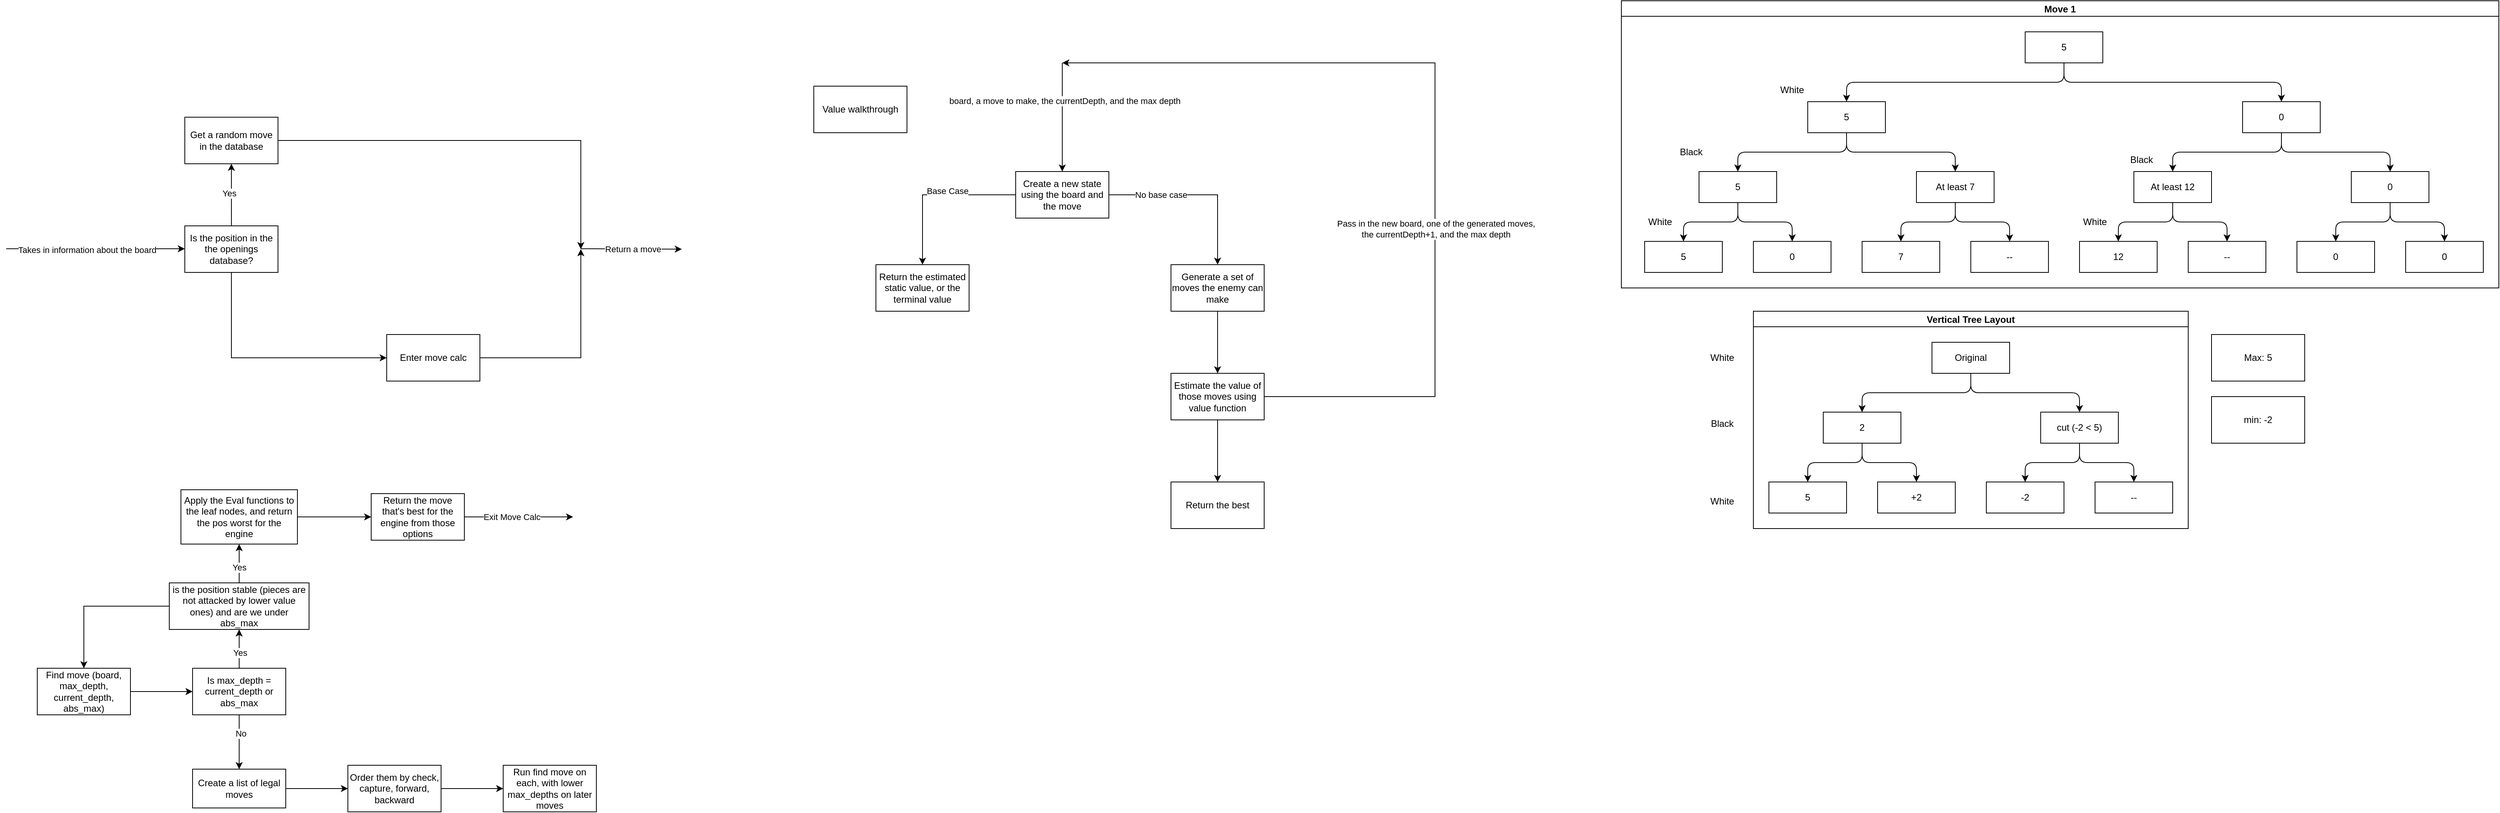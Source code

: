 <mxfile version="24.7.8">
  <diagram name="Page-1" id="EcCqTjzqST9A43YY4eaZ">
    <mxGraphModel dx="720" dy="1979" grid="1" gridSize="10" guides="1" tooltips="1" connect="1" arrows="1" fold="1" page="1" pageScale="1" pageWidth="850" pageHeight="1100" math="0" shadow="0">
      <root>
        <mxCell id="0" />
        <mxCell id="1" parent="0" />
        <mxCell id="UNiOE5RKGvsNSE8sUtjC-1" value="" style="endArrow=classic;html=1;rounded=0;entryX=0;entryY=0.5;entryDx=0;entryDy=0;" parent="1" edge="1">
          <mxGeometry width="50" height="50" relative="1" as="geometry">
            <mxPoint x="60" y="299.5" as="sourcePoint" />
            <mxPoint x="290" y="299.5" as="targetPoint" />
          </mxGeometry>
        </mxCell>
        <mxCell id="UNiOE5RKGvsNSE8sUtjC-2" value="Takes in information about the board" style="edgeLabel;html=1;align=center;verticalAlign=middle;resizable=0;points=[];" parent="UNiOE5RKGvsNSE8sUtjC-1" vertex="1" connectable="0">
          <mxGeometry x="-0.274" y="-2" relative="1" as="geometry">
            <mxPoint x="20" y="-1" as="offset" />
          </mxGeometry>
        </mxCell>
        <mxCell id="UNiOE5RKGvsNSE8sUtjC-21" value="" style="edgeStyle=orthogonalEdgeStyle;rounded=0;orthogonalLoop=1;jettySize=auto;html=1;" parent="1" source="UNiOE5RKGvsNSE8sUtjC-4" target="UNiOE5RKGvsNSE8sUtjC-20" edge="1">
          <mxGeometry relative="1" as="geometry">
            <Array as="points">
              <mxPoint x="350" y="440" />
            </Array>
          </mxGeometry>
        </mxCell>
        <mxCell id="UNiOE5RKGvsNSE8sUtjC-4" value="Is the position in the the openings database?" style="rounded=0;whiteSpace=wrap;html=1;" parent="1" vertex="1">
          <mxGeometry x="290" y="270" width="120" height="60" as="geometry" />
        </mxCell>
        <mxCell id="UNiOE5RKGvsNSE8sUtjC-7" value="" style="endArrow=classic;html=1;rounded=0;" parent="1" edge="1">
          <mxGeometry width="50" height="50" relative="1" as="geometry">
            <mxPoint x="800" y="299.5" as="sourcePoint" />
            <mxPoint x="930" y="300" as="targetPoint" />
          </mxGeometry>
        </mxCell>
        <mxCell id="UNiOE5RKGvsNSE8sUtjC-8" value="Return a move" style="edgeLabel;html=1;align=center;verticalAlign=middle;resizable=0;points=[];" parent="UNiOE5RKGvsNSE8sUtjC-7" vertex="1" connectable="0">
          <mxGeometry x="-0.274" y="-2" relative="1" as="geometry">
            <mxPoint x="20" y="-2" as="offset" />
          </mxGeometry>
        </mxCell>
        <mxCell id="UNiOE5RKGvsNSE8sUtjC-9" value="" style="endArrow=classic;html=1;rounded=0;exitX=1;exitY=0.5;exitDx=0;exitDy=0;" parent="1" source="UNiOE5RKGvsNSE8sUtjC-12" edge="1">
          <mxGeometry width="50" height="50" relative="1" as="geometry">
            <mxPoint x="570" y="280" as="sourcePoint" />
            <mxPoint x="800" y="300" as="targetPoint" />
            <Array as="points">
              <mxPoint x="800" y="160" />
            </Array>
          </mxGeometry>
        </mxCell>
        <mxCell id="UNiOE5RKGvsNSE8sUtjC-10" value="" style="endArrow=classic;html=1;rounded=0;exitX=0.5;exitY=0;exitDx=0;exitDy=0;entryX=0.5;entryY=1;entryDx=0;entryDy=0;" parent="1" source="UNiOE5RKGvsNSE8sUtjC-4" target="UNiOE5RKGvsNSE8sUtjC-12" edge="1">
          <mxGeometry width="50" height="50" relative="1" as="geometry">
            <mxPoint x="570" y="280" as="sourcePoint" />
            <mxPoint x="350" y="160" as="targetPoint" />
          </mxGeometry>
        </mxCell>
        <mxCell id="UNiOE5RKGvsNSE8sUtjC-11" value="Yes" style="edgeLabel;html=1;align=center;verticalAlign=middle;resizable=0;points=[];" parent="UNiOE5RKGvsNSE8sUtjC-10" vertex="1" connectable="0">
          <mxGeometry x="0.047" y="3" relative="1" as="geometry">
            <mxPoint as="offset" />
          </mxGeometry>
        </mxCell>
        <mxCell id="UNiOE5RKGvsNSE8sUtjC-12" value="Get a random move in the database" style="rounded=0;whiteSpace=wrap;html=1;" parent="1" vertex="1">
          <mxGeometry x="290" y="130" width="120" height="60" as="geometry" />
        </mxCell>
        <mxCell id="UNiOE5RKGvsNSE8sUtjC-59" value="" style="edgeStyle=orthogonalEdgeStyle;rounded=0;orthogonalLoop=1;jettySize=auto;html=1;" parent="1" source="UNiOE5RKGvsNSE8sUtjC-13" target="UNiOE5RKGvsNSE8sUtjC-58" edge="1">
          <mxGeometry relative="1" as="geometry" />
        </mxCell>
        <mxCell id="UNiOE5RKGvsNSE8sUtjC-13" value="Create a list of legal moves" style="rounded=0;whiteSpace=wrap;html=1;" parent="1" vertex="1">
          <mxGeometry x="300" y="970" width="120" height="50" as="geometry" />
        </mxCell>
        <mxCell id="UNiOE5RKGvsNSE8sUtjC-20" value="Enter move calc" style="whiteSpace=wrap;html=1;rounded=0;" parent="1" vertex="1">
          <mxGeometry x="550" y="410" width="120" height="60" as="geometry" />
        </mxCell>
        <mxCell id="UNiOE5RKGvsNSE8sUtjC-22" value="" style="endArrow=classic;html=1;rounded=0;exitX=1;exitY=0.5;exitDx=0;exitDy=0;" parent="1" source="UNiOE5RKGvsNSE8sUtjC-20" edge="1">
          <mxGeometry width="50" height="50" relative="1" as="geometry">
            <mxPoint x="650" y="530" as="sourcePoint" />
            <mxPoint x="800" y="300" as="targetPoint" />
            <Array as="points">
              <mxPoint x="800" y="440" />
            </Array>
          </mxGeometry>
        </mxCell>
        <mxCell id="UNiOE5RKGvsNSE8sUtjC-25" value="" style="edgeStyle=orthogonalEdgeStyle;rounded=0;orthogonalLoop=1;jettySize=auto;html=1;" parent="1" source="UNiOE5RKGvsNSE8sUtjC-23" target="UNiOE5RKGvsNSE8sUtjC-24" edge="1">
          <mxGeometry relative="1" as="geometry" />
        </mxCell>
        <mxCell id="UNiOE5RKGvsNSE8sUtjC-23" value="Find move (board, max_depth, current_depth, abs_max)" style="rounded=0;whiteSpace=wrap;html=1;" parent="1" vertex="1">
          <mxGeometry x="100" y="840" width="120" height="60" as="geometry" />
        </mxCell>
        <mxCell id="UNiOE5RKGvsNSE8sUtjC-31" value="" style="edgeStyle=orthogonalEdgeStyle;rounded=0;orthogonalLoop=1;jettySize=auto;html=1;exitX=0.5;exitY=0;exitDx=0;exitDy=0;" parent="1" source="UNiOE5RKGvsNSE8sUtjC-64" target="UNiOE5RKGvsNSE8sUtjC-26" edge="1">
          <mxGeometry relative="1" as="geometry">
            <mxPoint x="360" y="640" as="sourcePoint" />
            <Array as="points" />
          </mxGeometry>
        </mxCell>
        <mxCell id="UNiOE5RKGvsNSE8sUtjC-40" value="Yes" style="edgeLabel;html=1;align=center;verticalAlign=middle;resizable=0;points=[];" parent="UNiOE5RKGvsNSE8sUtjC-31" vertex="1" connectable="0">
          <mxGeometry x="0.458" y="-3" relative="1" as="geometry">
            <mxPoint x="-3" y="16" as="offset" />
          </mxGeometry>
        </mxCell>
        <mxCell id="UNiOE5RKGvsNSE8sUtjC-33" value="" style="edgeStyle=orthogonalEdgeStyle;rounded=0;orthogonalLoop=1;jettySize=auto;html=1;entryX=0.5;entryY=0;entryDx=0;entryDy=0;" parent="1" source="UNiOE5RKGvsNSE8sUtjC-24" target="UNiOE5RKGvsNSE8sUtjC-13" edge="1">
          <mxGeometry relative="1" as="geometry">
            <mxPoint x="360" y="980" as="targetPoint" />
          </mxGeometry>
        </mxCell>
        <mxCell id="UNiOE5RKGvsNSE8sUtjC-34" value="No" style="edgeLabel;html=1;align=center;verticalAlign=middle;resizable=0;points=[];" parent="UNiOE5RKGvsNSE8sUtjC-33" vertex="1" connectable="0">
          <mxGeometry x="-0.32" y="2" relative="1" as="geometry">
            <mxPoint as="offset" />
          </mxGeometry>
        </mxCell>
        <mxCell id="UNiOE5RKGvsNSE8sUtjC-67" value="" style="edgeStyle=orthogonalEdgeStyle;rounded=0;orthogonalLoop=1;jettySize=auto;html=1;" parent="1" source="UNiOE5RKGvsNSE8sUtjC-24" target="UNiOE5RKGvsNSE8sUtjC-64" edge="1">
          <mxGeometry relative="1" as="geometry" />
        </mxCell>
        <mxCell id="UNiOE5RKGvsNSE8sUtjC-68" value="Yes" style="edgeLabel;html=1;align=center;verticalAlign=middle;resizable=0;points=[];" parent="UNiOE5RKGvsNSE8sUtjC-67" vertex="1" connectable="0">
          <mxGeometry x="-0.184" y="-1" relative="1" as="geometry">
            <mxPoint as="offset" />
          </mxGeometry>
        </mxCell>
        <mxCell id="UNiOE5RKGvsNSE8sUtjC-24" value="Is max_depth = current_depth or abs_max" style="whiteSpace=wrap;html=1;rounded=0;" parent="1" vertex="1">
          <mxGeometry x="300" y="840" width="120" height="60" as="geometry" />
        </mxCell>
        <mxCell id="UNiOE5RKGvsNSE8sUtjC-42" value="" style="edgeStyle=orthogonalEdgeStyle;rounded=0;orthogonalLoop=1;jettySize=auto;html=1;" parent="1" source="UNiOE5RKGvsNSE8sUtjC-26" target="UNiOE5RKGvsNSE8sUtjC-41" edge="1">
          <mxGeometry relative="1" as="geometry" />
        </mxCell>
        <mxCell id="UNiOE5RKGvsNSE8sUtjC-26" value="Apply the Eval functions to the leaf nodes, and return the pos worst for the engine" style="whiteSpace=wrap;html=1;rounded=0;" parent="1" vertex="1">
          <mxGeometry x="285" y="610" width="150" height="70" as="geometry" />
        </mxCell>
        <mxCell id="UNiOE5RKGvsNSE8sUtjC-41" value="Return the move that&#39;s best for the engine from those options" style="whiteSpace=wrap;html=1;rounded=0;" parent="1" vertex="1">
          <mxGeometry x="530" y="615" width="120" height="60" as="geometry" />
        </mxCell>
        <mxCell id="UNiOE5RKGvsNSE8sUtjC-56" value="" style="endArrow=classic;html=1;rounded=0;exitX=1;exitY=0.5;exitDx=0;exitDy=0;" parent="1" source="UNiOE5RKGvsNSE8sUtjC-41" edge="1">
          <mxGeometry width="50" height="50" relative="1" as="geometry">
            <mxPoint x="570" y="725" as="sourcePoint" />
            <mxPoint x="790" y="645" as="targetPoint" />
          </mxGeometry>
        </mxCell>
        <mxCell id="UNiOE5RKGvsNSE8sUtjC-57" value="Exit Move Calc" style="edgeLabel;html=1;align=center;verticalAlign=middle;resizable=0;points=[];" parent="UNiOE5RKGvsNSE8sUtjC-56" vertex="1" connectable="0">
          <mxGeometry x="-0.131" y="-5" relative="1" as="geometry">
            <mxPoint y="-5" as="offset" />
          </mxGeometry>
        </mxCell>
        <mxCell id="UNiOE5RKGvsNSE8sUtjC-61" value="" style="edgeStyle=orthogonalEdgeStyle;rounded=0;orthogonalLoop=1;jettySize=auto;html=1;" parent="1" source="UNiOE5RKGvsNSE8sUtjC-58" target="UNiOE5RKGvsNSE8sUtjC-60" edge="1">
          <mxGeometry relative="1" as="geometry" />
        </mxCell>
        <mxCell id="UNiOE5RKGvsNSE8sUtjC-58" value="Order them by check, capture, forward, backward" style="whiteSpace=wrap;html=1;rounded=0;" parent="1" vertex="1">
          <mxGeometry x="500" y="965" width="120" height="60" as="geometry" />
        </mxCell>
        <mxCell id="UNiOE5RKGvsNSE8sUtjC-60" value="Run find move on each, with lower max_depths on later moves" style="whiteSpace=wrap;html=1;rounded=0;" parent="1" vertex="1">
          <mxGeometry x="700" y="965" width="120" height="60" as="geometry" />
        </mxCell>
        <mxCell id="UNiOE5RKGvsNSE8sUtjC-66" value="" style="edgeStyle=orthogonalEdgeStyle;rounded=0;orthogonalLoop=1;jettySize=auto;html=1;" parent="1" source="UNiOE5RKGvsNSE8sUtjC-64" target="UNiOE5RKGvsNSE8sUtjC-23" edge="1">
          <mxGeometry relative="1" as="geometry">
            <mxPoint x="220" y="760" as="targetPoint" />
          </mxGeometry>
        </mxCell>
        <mxCell id="UNiOE5RKGvsNSE8sUtjC-64" value="is the position stable (pieces are not attacked by lower value ones) and are we under abs_max" style="rounded=0;whiteSpace=wrap;html=1;" parent="1" vertex="1">
          <mxGeometry x="270" y="730" width="180" height="60" as="geometry" />
        </mxCell>
        <mxCell id="3A7OYDtG8nSPSqj9bP_V-1" value="Value walkthrough" style="rounded=0;whiteSpace=wrap;html=1;" parent="1" vertex="1">
          <mxGeometry x="1100" y="90" width="120" height="60" as="geometry" />
        </mxCell>
        <mxCell id="3A7OYDtG8nSPSqj9bP_V-2" value="" style="endArrow=classic;html=1;rounded=0;" parent="1" target="3A7OYDtG8nSPSqj9bP_V-5" edge="1">
          <mxGeometry width="50" height="50" relative="1" as="geometry">
            <mxPoint x="1420" y="60" as="sourcePoint" />
            <mxPoint x="1420" y="200" as="targetPoint" />
          </mxGeometry>
        </mxCell>
        <mxCell id="3A7OYDtG8nSPSqj9bP_V-4" value="board, a move to make, the currentDepth, and the max depth" style="edgeLabel;html=1;align=center;verticalAlign=middle;resizable=0;points=[];" parent="3A7OYDtG8nSPSqj9bP_V-2" vertex="1" connectable="0">
          <mxGeometry x="-0.309" y="3" relative="1" as="geometry">
            <mxPoint as="offset" />
          </mxGeometry>
        </mxCell>
        <mxCell id="3A7OYDtG8nSPSqj9bP_V-7" value="" style="edgeStyle=orthogonalEdgeStyle;rounded=0;orthogonalLoop=1;jettySize=auto;html=1;" parent="1" source="3A7OYDtG8nSPSqj9bP_V-5" target="3A7OYDtG8nSPSqj9bP_V-6" edge="1">
          <mxGeometry relative="1" as="geometry" />
        </mxCell>
        <mxCell id="3A7OYDtG8nSPSqj9bP_V-8" value="No base case" style="edgeLabel;html=1;align=center;verticalAlign=middle;resizable=0;points=[];" parent="3A7OYDtG8nSPSqj9bP_V-7" vertex="1" connectable="0">
          <mxGeometry x="-0.419" relative="1" as="geometry">
            <mxPoint as="offset" />
          </mxGeometry>
        </mxCell>
        <mxCell id="3A7OYDtG8nSPSqj9bP_V-17" value="" style="edgeStyle=orthogonalEdgeStyle;rounded=0;orthogonalLoop=1;jettySize=auto;html=1;" parent="1" source="3A7OYDtG8nSPSqj9bP_V-5" target="3A7OYDtG8nSPSqj9bP_V-16" edge="1">
          <mxGeometry relative="1" as="geometry" />
        </mxCell>
        <mxCell id="3A7OYDtG8nSPSqj9bP_V-18" value="Base Case" style="edgeLabel;html=1;align=center;verticalAlign=middle;resizable=0;points=[];" parent="3A7OYDtG8nSPSqj9bP_V-17" vertex="1" connectable="0">
          <mxGeometry x="-0.168" y="-5" relative="1" as="geometry">
            <mxPoint x="-1" as="offset" />
          </mxGeometry>
        </mxCell>
        <mxCell id="3A7OYDtG8nSPSqj9bP_V-5" value="Create a new state using the board and the move" style="rounded=0;whiteSpace=wrap;html=1;" parent="1" vertex="1">
          <mxGeometry x="1360" y="200" width="120" height="60" as="geometry" />
        </mxCell>
        <mxCell id="3A7OYDtG8nSPSqj9bP_V-10" value="" style="edgeStyle=orthogonalEdgeStyle;rounded=0;orthogonalLoop=1;jettySize=auto;html=1;" parent="1" source="3A7OYDtG8nSPSqj9bP_V-6" target="3A7OYDtG8nSPSqj9bP_V-9" edge="1">
          <mxGeometry relative="1" as="geometry" />
        </mxCell>
        <mxCell id="3A7OYDtG8nSPSqj9bP_V-6" value="Generate a set of moves the enemy can make" style="whiteSpace=wrap;html=1;rounded=0;" parent="1" vertex="1">
          <mxGeometry x="1560" y="320" width="120" height="60" as="geometry" />
        </mxCell>
        <mxCell id="3A7OYDtG8nSPSqj9bP_V-12" value="" style="edgeStyle=orthogonalEdgeStyle;rounded=0;orthogonalLoop=1;jettySize=auto;html=1;" parent="1" source="3A7OYDtG8nSPSqj9bP_V-9" target="3A7OYDtG8nSPSqj9bP_V-11" edge="1">
          <mxGeometry relative="1" as="geometry" />
        </mxCell>
        <mxCell id="3A7OYDtG8nSPSqj9bP_V-9" value="Estimate the value of those moves using value function" style="whiteSpace=wrap;html=1;rounded=0;" parent="1" vertex="1">
          <mxGeometry x="1560" y="460" width="120" height="60" as="geometry" />
        </mxCell>
        <mxCell id="3A7OYDtG8nSPSqj9bP_V-11" value="Return the best" style="whiteSpace=wrap;html=1;rounded=0;" parent="1" vertex="1">
          <mxGeometry x="1560" y="600" width="120" height="60" as="geometry" />
        </mxCell>
        <mxCell id="3A7OYDtG8nSPSqj9bP_V-13" value="" style="endArrow=classic;html=1;rounded=0;exitX=1;exitY=0.5;exitDx=0;exitDy=0;" parent="1" source="3A7OYDtG8nSPSqj9bP_V-9" edge="1">
          <mxGeometry width="50" height="50" relative="1" as="geometry">
            <mxPoint x="1590" y="340" as="sourcePoint" />
            <mxPoint x="1420" y="60" as="targetPoint" />
            <Array as="points">
              <mxPoint x="1900" y="490" />
              <mxPoint x="1900" y="60" />
            </Array>
          </mxGeometry>
        </mxCell>
        <mxCell id="3A7OYDtG8nSPSqj9bP_V-14" value="Pass in the new board, one of the generated moves, &lt;br&gt;the currentDepth+1, and the max depth" style="edgeLabel;html=1;align=center;verticalAlign=middle;resizable=0;points=[];" parent="3A7OYDtG8nSPSqj9bP_V-13" vertex="1" connectable="0">
          <mxGeometry x="-0.228" y="-1" relative="1" as="geometry">
            <mxPoint as="offset" />
          </mxGeometry>
        </mxCell>
        <mxCell id="3A7OYDtG8nSPSqj9bP_V-16" value="Return the estimated static value, or the terminal value" style="whiteSpace=wrap;html=1;rounded=0;" parent="1" vertex="1">
          <mxGeometry x="1180" y="320" width="120" height="60" as="geometry" />
        </mxCell>
        <mxCell id="T3eyEYoGH2rqzPt-XpOh-43" value="Move 1" style="swimlane;startSize=20;horizontal=1;childLayout=treeLayout;horizontalTree=0;sortEdges=1;resizable=0;containerType=tree;fontSize=12;" vertex="1" parent="1">
          <mxGeometry x="2140" y="-20" width="1130" height="370" as="geometry" />
        </mxCell>
        <mxCell id="T3eyEYoGH2rqzPt-XpOh-44" value="5" style="whiteSpace=wrap;html=1;" vertex="1" parent="T3eyEYoGH2rqzPt-XpOh-43">
          <mxGeometry x="520" y="40" width="100" height="40" as="geometry" />
        </mxCell>
        <mxCell id="T3eyEYoGH2rqzPt-XpOh-45" value="5" style="whiteSpace=wrap;html=1;" vertex="1" parent="T3eyEYoGH2rqzPt-XpOh-43">
          <mxGeometry x="240" y="130" width="100" height="40" as="geometry" />
        </mxCell>
        <mxCell id="T3eyEYoGH2rqzPt-XpOh-46" value="" style="edgeStyle=elbowEdgeStyle;elbow=vertical;html=1;rounded=1;curved=0;sourcePerimeterSpacing=0;targetPerimeterSpacing=0;startSize=6;endSize=6;" edge="1" parent="T3eyEYoGH2rqzPt-XpOh-43" source="T3eyEYoGH2rqzPt-XpOh-44" target="T3eyEYoGH2rqzPt-XpOh-45">
          <mxGeometry relative="1" as="geometry" />
        </mxCell>
        <mxCell id="T3eyEYoGH2rqzPt-XpOh-47" value="0" style="whiteSpace=wrap;html=1;" vertex="1" parent="T3eyEYoGH2rqzPt-XpOh-43">
          <mxGeometry x="800" y="130" width="100" height="40" as="geometry" />
        </mxCell>
        <mxCell id="T3eyEYoGH2rqzPt-XpOh-48" value="" style="edgeStyle=elbowEdgeStyle;elbow=vertical;html=1;rounded=1;curved=0;sourcePerimeterSpacing=0;targetPerimeterSpacing=0;startSize=6;endSize=6;" edge="1" parent="T3eyEYoGH2rqzPt-XpOh-43" source="T3eyEYoGH2rqzPt-XpOh-44" target="T3eyEYoGH2rqzPt-XpOh-47">
          <mxGeometry relative="1" as="geometry" />
        </mxCell>
        <mxCell id="T3eyEYoGH2rqzPt-XpOh-51" value="" style="edgeStyle=elbowEdgeStyle;elbow=vertical;html=1;rounded=1;curved=0;sourcePerimeterSpacing=0;targetPerimeterSpacing=0;startSize=6;endSize=6;" edge="1" target="T3eyEYoGH2rqzPt-XpOh-52" source="T3eyEYoGH2rqzPt-XpOh-45" parent="T3eyEYoGH2rqzPt-XpOh-43">
          <mxGeometry relative="1" as="geometry">
            <mxPoint x="1413" y="170" as="sourcePoint" />
          </mxGeometry>
        </mxCell>
        <mxCell id="T3eyEYoGH2rqzPt-XpOh-52" value="5" style="whiteSpace=wrap;html=1;" vertex="1" parent="T3eyEYoGH2rqzPt-XpOh-43">
          <mxGeometry x="100" y="220" width="100" height="40" as="geometry" />
        </mxCell>
        <mxCell id="T3eyEYoGH2rqzPt-XpOh-53" value="" style="edgeStyle=elbowEdgeStyle;elbow=vertical;html=1;rounded=1;curved=0;sourcePerimeterSpacing=0;targetPerimeterSpacing=0;startSize=6;endSize=6;" edge="1" target="T3eyEYoGH2rqzPt-XpOh-54" source="T3eyEYoGH2rqzPt-XpOh-45" parent="T3eyEYoGH2rqzPt-XpOh-43">
          <mxGeometry relative="1" as="geometry">
            <mxPoint x="1413" y="170" as="sourcePoint" />
          </mxGeometry>
        </mxCell>
        <mxCell id="T3eyEYoGH2rqzPt-XpOh-54" value="At least 7" style="whiteSpace=wrap;html=1;" vertex="1" parent="T3eyEYoGH2rqzPt-XpOh-43">
          <mxGeometry x="380" y="220" width="100" height="40" as="geometry" />
        </mxCell>
        <mxCell id="T3eyEYoGH2rqzPt-XpOh-55" value="" style="edgeStyle=elbowEdgeStyle;elbow=vertical;html=1;rounded=1;curved=0;sourcePerimeterSpacing=0;targetPerimeterSpacing=0;startSize=6;endSize=6;" edge="1" target="T3eyEYoGH2rqzPt-XpOh-56" source="T3eyEYoGH2rqzPt-XpOh-47" parent="T3eyEYoGH2rqzPt-XpOh-43">
          <mxGeometry relative="1" as="geometry">
            <mxPoint x="1581" y="170" as="sourcePoint" />
          </mxGeometry>
        </mxCell>
        <mxCell id="T3eyEYoGH2rqzPt-XpOh-56" value="At least 12" style="whiteSpace=wrap;html=1;" vertex="1" parent="T3eyEYoGH2rqzPt-XpOh-43">
          <mxGeometry x="660" y="220" width="100" height="40" as="geometry" />
        </mxCell>
        <mxCell id="T3eyEYoGH2rqzPt-XpOh-57" value="" style="edgeStyle=elbowEdgeStyle;elbow=vertical;html=1;rounded=1;curved=0;sourcePerimeterSpacing=0;targetPerimeterSpacing=0;startSize=6;endSize=6;" edge="1" target="T3eyEYoGH2rqzPt-XpOh-58" source="T3eyEYoGH2rqzPt-XpOh-47" parent="T3eyEYoGH2rqzPt-XpOh-43">
          <mxGeometry relative="1" as="geometry">
            <mxPoint x="1581" y="170" as="sourcePoint" />
          </mxGeometry>
        </mxCell>
        <mxCell id="T3eyEYoGH2rqzPt-XpOh-58" value="0" style="whiteSpace=wrap;html=1;" vertex="1" parent="T3eyEYoGH2rqzPt-XpOh-43">
          <mxGeometry x="940" y="220" width="100" height="40" as="geometry" />
        </mxCell>
        <mxCell id="T3eyEYoGH2rqzPt-XpOh-59" value="" style="edgeStyle=elbowEdgeStyle;elbow=vertical;html=1;rounded=1;curved=0;sourcePerimeterSpacing=0;targetPerimeterSpacing=0;startSize=6;endSize=6;" edge="1" target="T3eyEYoGH2rqzPt-XpOh-60" source="T3eyEYoGH2rqzPt-XpOh-56" parent="T3eyEYoGH2rqzPt-XpOh-43">
          <mxGeometry relative="1" as="geometry">
            <mxPoint x="1931" y="260" as="sourcePoint" />
          </mxGeometry>
        </mxCell>
        <mxCell id="T3eyEYoGH2rqzPt-XpOh-60" value="12" style="whiteSpace=wrap;html=1;" vertex="1" parent="T3eyEYoGH2rqzPt-XpOh-43">
          <mxGeometry x="590" y="310" width="100" height="40" as="geometry" />
        </mxCell>
        <mxCell id="T3eyEYoGH2rqzPt-XpOh-61" value="" style="edgeStyle=elbowEdgeStyle;elbow=vertical;html=1;rounded=1;curved=0;sourcePerimeterSpacing=0;targetPerimeterSpacing=0;startSize=6;endSize=6;" edge="1" target="T3eyEYoGH2rqzPt-XpOh-62" source="T3eyEYoGH2rqzPt-XpOh-56" parent="T3eyEYoGH2rqzPt-XpOh-43">
          <mxGeometry relative="1" as="geometry">
            <mxPoint x="1931" y="260" as="sourcePoint" />
          </mxGeometry>
        </mxCell>
        <mxCell id="T3eyEYoGH2rqzPt-XpOh-62" value="--" style="whiteSpace=wrap;html=1;" vertex="1" parent="T3eyEYoGH2rqzPt-XpOh-43">
          <mxGeometry x="730" y="310" width="100" height="40" as="geometry" />
        </mxCell>
        <mxCell id="T3eyEYoGH2rqzPt-XpOh-63" value="" style="edgeStyle=elbowEdgeStyle;elbow=vertical;html=1;rounded=1;curved=0;sourcePerimeterSpacing=0;targetPerimeterSpacing=0;startSize=6;endSize=6;" edge="1" target="T3eyEYoGH2rqzPt-XpOh-64" source="T3eyEYoGH2rqzPt-XpOh-58" parent="T3eyEYoGH2rqzPt-XpOh-43">
          <mxGeometry relative="1" as="geometry">
            <mxPoint x="2225" y="260" as="sourcePoint" />
          </mxGeometry>
        </mxCell>
        <mxCell id="T3eyEYoGH2rqzPt-XpOh-64" value="0" style="whiteSpace=wrap;html=1;" vertex="1" parent="T3eyEYoGH2rqzPt-XpOh-43">
          <mxGeometry x="870" y="310" width="100" height="40" as="geometry" />
        </mxCell>
        <mxCell id="T3eyEYoGH2rqzPt-XpOh-65" value="" style="edgeStyle=elbowEdgeStyle;elbow=vertical;html=1;rounded=1;curved=0;sourcePerimeterSpacing=0;targetPerimeterSpacing=0;startSize=6;endSize=6;" edge="1" target="T3eyEYoGH2rqzPt-XpOh-66" source="T3eyEYoGH2rqzPt-XpOh-58" parent="T3eyEYoGH2rqzPt-XpOh-43">
          <mxGeometry relative="1" as="geometry">
            <mxPoint x="2228.5" y="260" as="sourcePoint" />
          </mxGeometry>
        </mxCell>
        <mxCell id="T3eyEYoGH2rqzPt-XpOh-66" value="0" style="whiteSpace=wrap;html=1;" vertex="1" parent="T3eyEYoGH2rqzPt-XpOh-43">
          <mxGeometry x="1010" y="310" width="100" height="40" as="geometry" />
        </mxCell>
        <mxCell id="T3eyEYoGH2rqzPt-XpOh-67" value="" style="edgeStyle=elbowEdgeStyle;elbow=vertical;html=1;rounded=1;curved=0;sourcePerimeterSpacing=0;targetPerimeterSpacing=0;startSize=6;endSize=6;" edge="1" target="T3eyEYoGH2rqzPt-XpOh-68" source="T3eyEYoGH2rqzPt-XpOh-54" parent="T3eyEYoGH2rqzPt-XpOh-43">
          <mxGeometry relative="1" as="geometry">
            <mxPoint x="1840" y="260" as="sourcePoint" />
          </mxGeometry>
        </mxCell>
        <mxCell id="T3eyEYoGH2rqzPt-XpOh-68" value="7" style="whiteSpace=wrap;html=1;" vertex="1" parent="T3eyEYoGH2rqzPt-XpOh-43">
          <mxGeometry x="310" y="310" width="100" height="40" as="geometry" />
        </mxCell>
        <mxCell id="T3eyEYoGH2rqzPt-XpOh-69" value="" style="edgeStyle=elbowEdgeStyle;elbow=vertical;html=1;rounded=1;curved=0;sourcePerimeterSpacing=0;targetPerimeterSpacing=0;startSize=6;endSize=6;" edge="1" target="T3eyEYoGH2rqzPt-XpOh-70" source="T3eyEYoGH2rqzPt-XpOh-54" parent="T3eyEYoGH2rqzPt-XpOh-43">
          <mxGeometry relative="1" as="geometry">
            <mxPoint x="1833" y="260" as="sourcePoint" />
          </mxGeometry>
        </mxCell>
        <mxCell id="T3eyEYoGH2rqzPt-XpOh-70" value="--" style="whiteSpace=wrap;html=1;" vertex="1" parent="T3eyEYoGH2rqzPt-XpOh-43">
          <mxGeometry x="450" y="310" width="100" height="40" as="geometry" />
        </mxCell>
        <mxCell id="T3eyEYoGH2rqzPt-XpOh-71" value="" style="edgeStyle=elbowEdgeStyle;elbow=vertical;html=1;rounded=1;curved=0;sourcePerimeterSpacing=0;targetPerimeterSpacing=0;startSize=6;endSize=6;" edge="1" target="T3eyEYoGH2rqzPt-XpOh-72" source="T3eyEYoGH2rqzPt-XpOh-52" parent="T3eyEYoGH2rqzPt-XpOh-43">
          <mxGeometry relative="1" as="geometry">
            <mxPoint x="2141" y="260" as="sourcePoint" />
          </mxGeometry>
        </mxCell>
        <mxCell id="T3eyEYoGH2rqzPt-XpOh-72" value="5" style="whiteSpace=wrap;html=1;" vertex="1" parent="T3eyEYoGH2rqzPt-XpOh-43">
          <mxGeometry x="30" y="310" width="100" height="40" as="geometry" />
        </mxCell>
        <mxCell id="T3eyEYoGH2rqzPt-XpOh-73" value="" style="edgeStyle=elbowEdgeStyle;elbow=vertical;html=1;rounded=1;curved=0;sourcePerimeterSpacing=0;targetPerimeterSpacing=0;startSize=6;endSize=6;" edge="1" target="T3eyEYoGH2rqzPt-XpOh-74" source="T3eyEYoGH2rqzPt-XpOh-52" parent="T3eyEYoGH2rqzPt-XpOh-43">
          <mxGeometry relative="1" as="geometry">
            <mxPoint x="2137.5" y="260" as="sourcePoint" />
          </mxGeometry>
        </mxCell>
        <mxCell id="T3eyEYoGH2rqzPt-XpOh-74" value="0" style="whiteSpace=wrap;html=1;" vertex="1" parent="T3eyEYoGH2rqzPt-XpOh-43">
          <mxGeometry x="170" y="310" width="100" height="40" as="geometry" />
        </mxCell>
        <mxCell id="T3eyEYoGH2rqzPt-XpOh-75" value="White" style="text;html=1;align=center;verticalAlign=middle;whiteSpace=wrap;rounded=0;" vertex="1" parent="T3eyEYoGH2rqzPt-XpOh-43">
          <mxGeometry x="190" y="100" width="60" height="30" as="geometry" />
        </mxCell>
        <mxCell id="T3eyEYoGH2rqzPt-XpOh-76" value="Black" style="text;html=1;align=center;verticalAlign=middle;whiteSpace=wrap;rounded=0;" vertex="1" parent="T3eyEYoGH2rqzPt-XpOh-43">
          <mxGeometry x="60" y="180" width="60" height="30" as="geometry" />
        </mxCell>
        <mxCell id="T3eyEYoGH2rqzPt-XpOh-79" value="Black" style="text;html=1;align=center;verticalAlign=middle;whiteSpace=wrap;rounded=0;" vertex="1" parent="T3eyEYoGH2rqzPt-XpOh-43">
          <mxGeometry x="640" y="190" width="60" height="30" as="geometry" />
        </mxCell>
        <mxCell id="T3eyEYoGH2rqzPt-XpOh-77" value="White" style="text;html=1;align=center;verticalAlign=middle;whiteSpace=wrap;rounded=0;" vertex="1" parent="T3eyEYoGH2rqzPt-XpOh-43">
          <mxGeometry x="20" y="270" width="60" height="30" as="geometry" />
        </mxCell>
        <mxCell id="T3eyEYoGH2rqzPt-XpOh-81" value="White" style="text;html=1;align=center;verticalAlign=middle;whiteSpace=wrap;rounded=0;" vertex="1" parent="T3eyEYoGH2rqzPt-XpOh-43">
          <mxGeometry x="580" y="270" width="60" height="30" as="geometry" />
        </mxCell>
        <mxCell id="T3eyEYoGH2rqzPt-XpOh-83" value="Vertical Tree Layout" style="swimlane;startSize=20;horizontal=1;childLayout=treeLayout;horizontalTree=0;sortEdges=1;resizable=0;containerType=tree;fontSize=12;" vertex="1" parent="1">
          <mxGeometry x="2310" y="380" width="560" height="280" as="geometry" />
        </mxCell>
        <mxCell id="T3eyEYoGH2rqzPt-XpOh-84" value="Original" style="whiteSpace=wrap;html=1;" vertex="1" parent="T3eyEYoGH2rqzPt-XpOh-83">
          <mxGeometry x="230" y="40" width="100" height="40" as="geometry" />
        </mxCell>
        <mxCell id="T3eyEYoGH2rqzPt-XpOh-85" value="2" style="whiteSpace=wrap;html=1;" vertex="1" parent="T3eyEYoGH2rqzPt-XpOh-83">
          <mxGeometry x="90" y="130" width="100" height="40" as="geometry" />
        </mxCell>
        <mxCell id="T3eyEYoGH2rqzPt-XpOh-86" value="" style="edgeStyle=elbowEdgeStyle;elbow=vertical;html=1;rounded=1;curved=0;sourcePerimeterSpacing=0;targetPerimeterSpacing=0;startSize=6;endSize=6;" edge="1" parent="T3eyEYoGH2rqzPt-XpOh-83" source="T3eyEYoGH2rqzPt-XpOh-84" target="T3eyEYoGH2rqzPt-XpOh-85">
          <mxGeometry relative="1" as="geometry" />
        </mxCell>
        <mxCell id="T3eyEYoGH2rqzPt-XpOh-87" value="cut (-2 &amp;lt; 5)" style="whiteSpace=wrap;html=1;" vertex="1" parent="T3eyEYoGH2rqzPt-XpOh-83">
          <mxGeometry x="370" y="130" width="100" height="40" as="geometry" />
        </mxCell>
        <mxCell id="T3eyEYoGH2rqzPt-XpOh-88" value="" style="edgeStyle=elbowEdgeStyle;elbow=vertical;html=1;rounded=1;curved=0;sourcePerimeterSpacing=0;targetPerimeterSpacing=0;startSize=6;endSize=6;" edge="1" parent="T3eyEYoGH2rqzPt-XpOh-83" source="T3eyEYoGH2rqzPt-XpOh-84" target="T3eyEYoGH2rqzPt-XpOh-87">
          <mxGeometry relative="1" as="geometry" />
        </mxCell>
        <mxCell id="T3eyEYoGH2rqzPt-XpOh-89" value="" style="edgeStyle=elbowEdgeStyle;elbow=vertical;html=1;rounded=1;curved=0;sourcePerimeterSpacing=0;targetPerimeterSpacing=0;startSize=6;endSize=6;" edge="1" target="T3eyEYoGH2rqzPt-XpOh-90" source="T3eyEYoGH2rqzPt-XpOh-85" parent="T3eyEYoGH2rqzPt-XpOh-83">
          <mxGeometry relative="1" as="geometry">
            <mxPoint x="2122" y="480" as="sourcePoint" />
          </mxGeometry>
        </mxCell>
        <mxCell id="T3eyEYoGH2rqzPt-XpOh-90" value="5" style="whiteSpace=wrap;html=1;" vertex="1" parent="T3eyEYoGH2rqzPt-XpOh-83">
          <mxGeometry x="20" y="220" width="100" height="40" as="geometry" />
        </mxCell>
        <mxCell id="T3eyEYoGH2rqzPt-XpOh-91" value="" style="edgeStyle=elbowEdgeStyle;elbow=vertical;html=1;rounded=1;curved=0;sourcePerimeterSpacing=0;targetPerimeterSpacing=0;startSize=6;endSize=6;" edge="1" target="T3eyEYoGH2rqzPt-XpOh-92" source="T3eyEYoGH2rqzPt-XpOh-85" parent="T3eyEYoGH2rqzPt-XpOh-83">
          <mxGeometry relative="1" as="geometry">
            <mxPoint x="2122" y="480" as="sourcePoint" />
          </mxGeometry>
        </mxCell>
        <mxCell id="T3eyEYoGH2rqzPt-XpOh-92" value="+2" style="whiteSpace=wrap;html=1;" vertex="1" parent="T3eyEYoGH2rqzPt-XpOh-83">
          <mxGeometry x="160" y="220" width="100" height="40" as="geometry" />
        </mxCell>
        <mxCell id="T3eyEYoGH2rqzPt-XpOh-93" value="" style="edgeStyle=elbowEdgeStyle;elbow=vertical;html=1;rounded=1;curved=0;sourcePerimeterSpacing=0;targetPerimeterSpacing=0;startSize=6;endSize=6;" edge="1" target="T3eyEYoGH2rqzPt-XpOh-94" source="T3eyEYoGH2rqzPt-XpOh-87" parent="T3eyEYoGH2rqzPt-XpOh-83">
          <mxGeometry relative="1" as="geometry">
            <mxPoint x="2290" y="480" as="sourcePoint" />
          </mxGeometry>
        </mxCell>
        <mxCell id="T3eyEYoGH2rqzPt-XpOh-94" value="-2" style="whiteSpace=wrap;html=1;" vertex="1" parent="T3eyEYoGH2rqzPt-XpOh-83">
          <mxGeometry x="300" y="220" width="100" height="40" as="geometry" />
        </mxCell>
        <mxCell id="T3eyEYoGH2rqzPt-XpOh-95" value="" style="edgeStyle=elbowEdgeStyle;elbow=vertical;html=1;rounded=1;curved=0;sourcePerimeterSpacing=0;targetPerimeterSpacing=0;startSize=6;endSize=6;" edge="1" target="T3eyEYoGH2rqzPt-XpOh-96" source="T3eyEYoGH2rqzPt-XpOh-87" parent="T3eyEYoGH2rqzPt-XpOh-83">
          <mxGeometry relative="1" as="geometry">
            <mxPoint x="2290" y="480" as="sourcePoint" />
          </mxGeometry>
        </mxCell>
        <mxCell id="T3eyEYoGH2rqzPt-XpOh-96" value="--" style="whiteSpace=wrap;html=1;" vertex="1" parent="T3eyEYoGH2rqzPt-XpOh-83">
          <mxGeometry x="440" y="220" width="100" height="40" as="geometry" />
        </mxCell>
        <mxCell id="T3eyEYoGH2rqzPt-XpOh-97" value="Black" style="text;html=1;align=center;verticalAlign=middle;whiteSpace=wrap;rounded=0;" vertex="1" parent="1">
          <mxGeometry x="2240" y="510" width="60" height="30" as="geometry" />
        </mxCell>
        <mxCell id="T3eyEYoGH2rqzPt-XpOh-98" value="White" style="text;html=1;align=center;verticalAlign=middle;whiteSpace=wrap;rounded=0;" vertex="1" parent="1">
          <mxGeometry x="2240" y="425" width="60" height="30" as="geometry" />
        </mxCell>
        <mxCell id="T3eyEYoGH2rqzPt-XpOh-99" value="White" style="text;html=1;align=center;verticalAlign=middle;whiteSpace=wrap;rounded=0;" vertex="1" parent="1">
          <mxGeometry x="2240" y="610" width="60" height="30" as="geometry" />
        </mxCell>
        <mxCell id="T3eyEYoGH2rqzPt-XpOh-100" value="Max: 5" style="rounded=0;whiteSpace=wrap;html=1;" vertex="1" parent="1">
          <mxGeometry x="2900" y="410" width="120" height="60" as="geometry" />
        </mxCell>
        <mxCell id="T3eyEYoGH2rqzPt-XpOh-101" value="min: -2" style="rounded=0;whiteSpace=wrap;html=1;" vertex="1" parent="1">
          <mxGeometry x="2900" y="490" width="120" height="60" as="geometry" />
        </mxCell>
      </root>
    </mxGraphModel>
  </diagram>
</mxfile>
